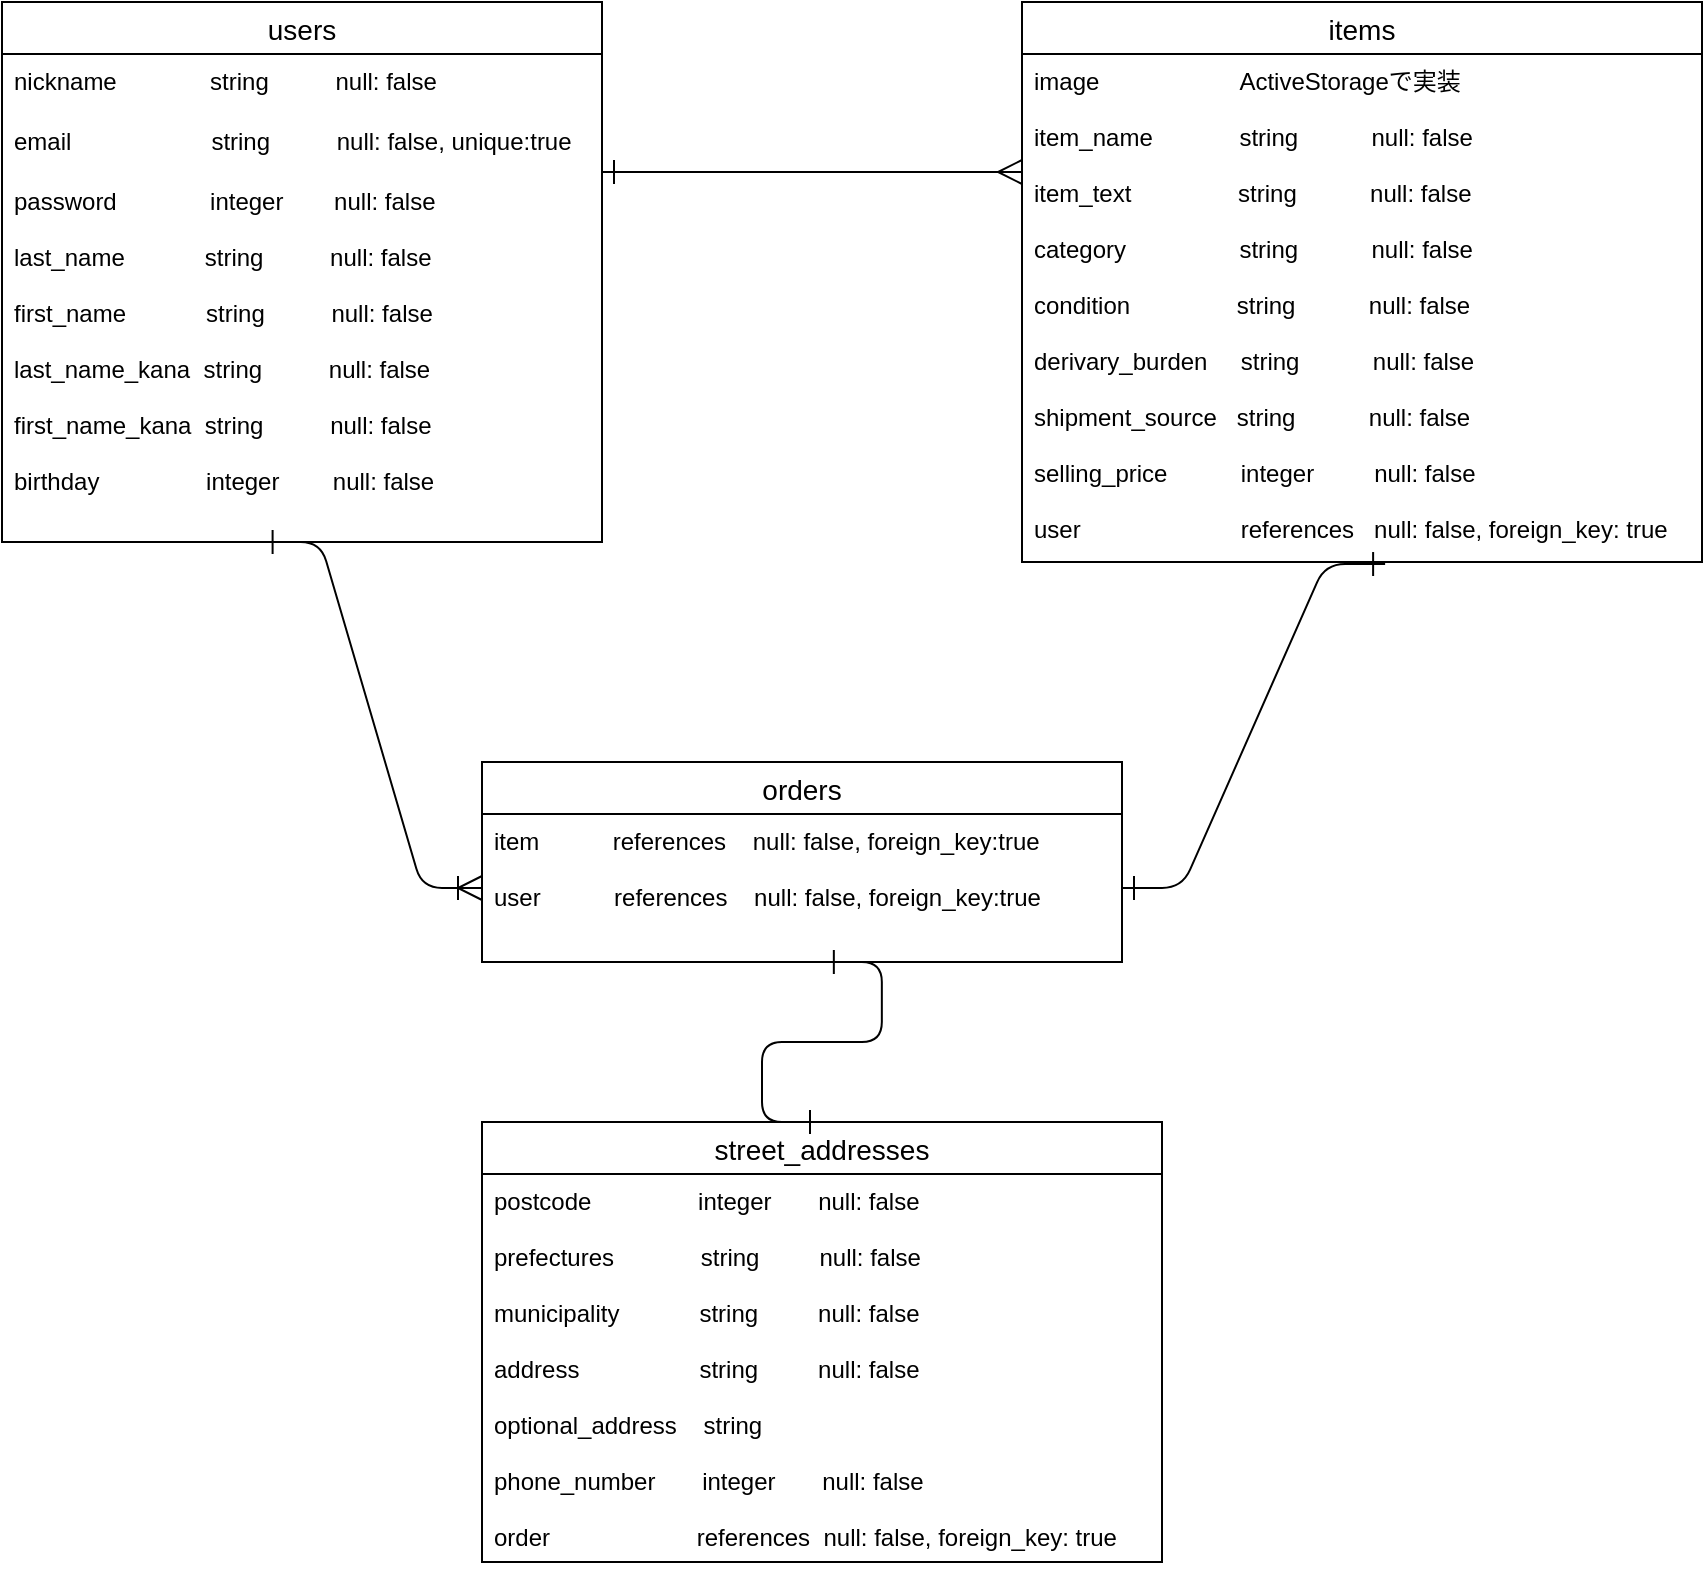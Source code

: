 <mxfile version="13.10.0" type="embed">
    <diagram id="Hk7sN2Sk0IN1osVR8bq6" name="ページ1">
        <mxGraphModel dx="968" dy="785" grid="1" gridSize="10" guides="1" tooltips="1" connect="1" arrows="1" fold="1" page="1" pageScale="1" pageWidth="850" pageHeight="1100" math="0" shadow="0">
            <root>
                <mxCell id="0"/>
                <mxCell id="1" parent="0"/>
                <mxCell id="15" value="users" style="swimlane;fontStyle=0;childLayout=stackLayout;horizontal=1;startSize=26;horizontalStack=0;resizeParent=1;resizeParentMax=0;resizeLast=0;collapsible=1;marginBottom=0;align=center;fontSize=14;" vertex="1" parent="1">
                    <mxGeometry y="160" width="300" height="270" as="geometry"/>
                </mxCell>
                <mxCell id="16" value="nickname              string          null: false" style="text;strokeColor=none;fillColor=none;spacingLeft=4;spacingRight=4;overflow=hidden;rotatable=0;points=[[0,0.5],[1,0.5]];portConstraint=eastwest;fontSize=12;" vertex="1" parent="15">
                    <mxGeometry y="26" width="300" height="30" as="geometry"/>
                </mxCell>
                <mxCell id="17" value="email                     string          null: false, unique:true" style="text;strokeColor=none;fillColor=none;spacingLeft=4;spacingRight=4;overflow=hidden;rotatable=0;points=[[0,0.5],[1,0.5]];portConstraint=eastwest;fontSize=12;" vertex="1" parent="15">
                    <mxGeometry y="56" width="300" height="30" as="geometry"/>
                </mxCell>
                <mxCell id="18" value="password              integer    　null: false&#10;&#10;last_name            string          null: false&#10;&#10;first_name            string          null: false&#10;&#10;last_name_kana  string          null: false&#10;&#10;first_name_kana  string          null: false&#10;&#10;birthday                integer        null: false&#10;" style="text;strokeColor=none;fillColor=none;spacingLeft=4;spacingRight=4;overflow=hidden;rotatable=0;points=[[0,0.5],[1,0.5]];portConstraint=eastwest;fontSize=12;" vertex="1" parent="15">
                    <mxGeometry y="86" width="300" height="184" as="geometry"/>
                </mxCell>
                <mxCell id="31" value="items" style="swimlane;fontStyle=0;childLayout=stackLayout;horizontal=1;startSize=26;horizontalStack=0;resizeParent=1;resizeParentMax=0;resizeLast=0;collapsible=1;marginBottom=0;align=center;fontSize=14;" vertex="1" parent="1">
                    <mxGeometry x="510" y="160" width="340" height="280" as="geometry"/>
                </mxCell>
                <mxCell id="32" value="image                     ActiveStorageで実装&#10;&#10;item_name             string           null: false &#10;&#10;item_text                string           null: false&#10;&#10;category                 string           null: false&#10;&#10;condition                string           null: false&#10;&#10;derivary_burden     string           null: false&#10;&#10;shipment_source   string           null: false&#10;&#10;selling_price           integer         null: false&#10;&#10;user                        references   null: false, foreign_key: true" style="text;strokeColor=none;fillColor=none;spacingLeft=4;spacingRight=4;overflow=hidden;rotatable=0;points=[[0,0.5],[1,0.5]];portConstraint=eastwest;fontSize=12;" vertex="1" parent="31">
                    <mxGeometry y="26" width="340" height="254" as="geometry"/>
                </mxCell>
                <mxCell id="48" value="orders" style="swimlane;fontStyle=0;childLayout=stackLayout;horizontal=1;startSize=26;horizontalStack=0;resizeParent=1;resizeParentMax=0;resizeLast=0;collapsible=1;marginBottom=0;align=center;fontSize=14;" vertex="1" parent="1">
                    <mxGeometry x="240" y="540" width="320" height="100" as="geometry"/>
                </mxCell>
                <mxCell id="49" value="item           references    null: false, foreign_key:true&#10;&#10;user           references    null: false, foreign_key:true" style="text;strokeColor=none;fillColor=none;spacingLeft=4;spacingRight=4;overflow=hidden;rotatable=0;points=[[0,0.5],[1,0.5]];portConstraint=eastwest;fontSize=12;" vertex="1" parent="48">
                    <mxGeometry y="26" width="320" height="74" as="geometry"/>
                </mxCell>
                <mxCell id="52" value="street_addresses" style="swimlane;fontStyle=0;childLayout=stackLayout;horizontal=1;startSize=26;horizontalStack=0;resizeParent=1;resizeParentMax=0;resizeLast=0;collapsible=1;marginBottom=0;align=center;fontSize=14;" vertex="1" parent="1">
                    <mxGeometry x="240" y="720" width="340" height="220" as="geometry"/>
                </mxCell>
                <mxCell id="53" value="postcode                integer       null: false&#10;&#10;prefectures             string         null: false&#10;&#10;municipality            string         null: false&#10;&#10;address                  string         null: false&#10;&#10;optional_address    string    &#10;&#10;phone_number       integer       null: false&#10;&#10;order                      references  null: false, foreign_key: true" style="text;strokeColor=none;fillColor=none;spacingLeft=4;spacingRight=4;overflow=hidden;rotatable=0;points=[[0,0.5],[1,0.5]];portConstraint=eastwest;fontSize=12;" vertex="1" parent="52">
                    <mxGeometry y="26" width="340" height="194" as="geometry"/>
                </mxCell>
                <mxCell id="56" value="" style="edgeStyle=entityRelationEdgeStyle;fontSize=12;html=1;endArrow=ERmany;endFill=0;startArrow=ERone;startFill=0;jumpSize=6;endSize=10;startSize=10;" edge="1" parent="1">
                    <mxGeometry width="100" height="100" relative="1" as="geometry">
                        <mxPoint x="300" y="245" as="sourcePoint"/>
                        <mxPoint x="510" y="245" as="targetPoint"/>
                    </mxGeometry>
                </mxCell>
                <mxCell id="60" value="" style="edgeStyle=entityRelationEdgeStyle;fontSize=12;html=1;endArrow=ERoneToMany;entryX=0;entryY=0.5;entryDx=0;entryDy=0;exitX=0.431;exitY=1;exitDx=0;exitDy=0;exitPerimeter=0;endSize=10;startSize=10;startArrow=ERone;startFill=0;" edge="1" parent="1" source="18" target="49">
                    <mxGeometry width="100" height="100" relative="1" as="geometry">
                        <mxPoint x="120" y="440" as="sourcePoint"/>
                        <mxPoint x="470" y="460" as="targetPoint"/>
                    </mxGeometry>
                </mxCell>
                <mxCell id="63" value="" style="edgeStyle=entityRelationEdgeStyle;fontSize=12;html=1;endArrow=ERone;startArrow=ERone;entryX=0.534;entryY=1.004;entryDx=0;entryDy=0;entryPerimeter=0;endFill=0;startFill=0;endSize=10;startSize=10;exitX=1;exitY=0.5;exitDx=0;exitDy=0;" edge="1" parent="1" source="49" target="32">
                    <mxGeometry width="100" height="100" relative="1" as="geometry">
                        <mxPoint x="520" y="600" as="sourcePoint"/>
                        <mxPoint x="620" y="500" as="targetPoint"/>
                    </mxGeometry>
                </mxCell>
                <mxCell id="64" value="" style="edgeStyle=entityRelationEdgeStyle;fontSize=12;html=1;endArrow=ERone;startArrow=ERone;exitX=0.5;exitY=0;exitDx=0;exitDy=0;entryX=0.531;entryY=1;entryDx=0;entryDy=0;entryPerimeter=0;endFill=0;endSize=10;startSize=10;startFill=0;" edge="1" parent="1" source="52" target="49">
                    <mxGeometry width="100" height="100" relative="1" as="geometry">
                        <mxPoint x="370" y="590" as="sourcePoint"/>
                        <mxPoint x="470" y="490" as="targetPoint"/>
                    </mxGeometry>
                </mxCell>
            </root>
        </mxGraphModel>
    </diagram>
</mxfile>